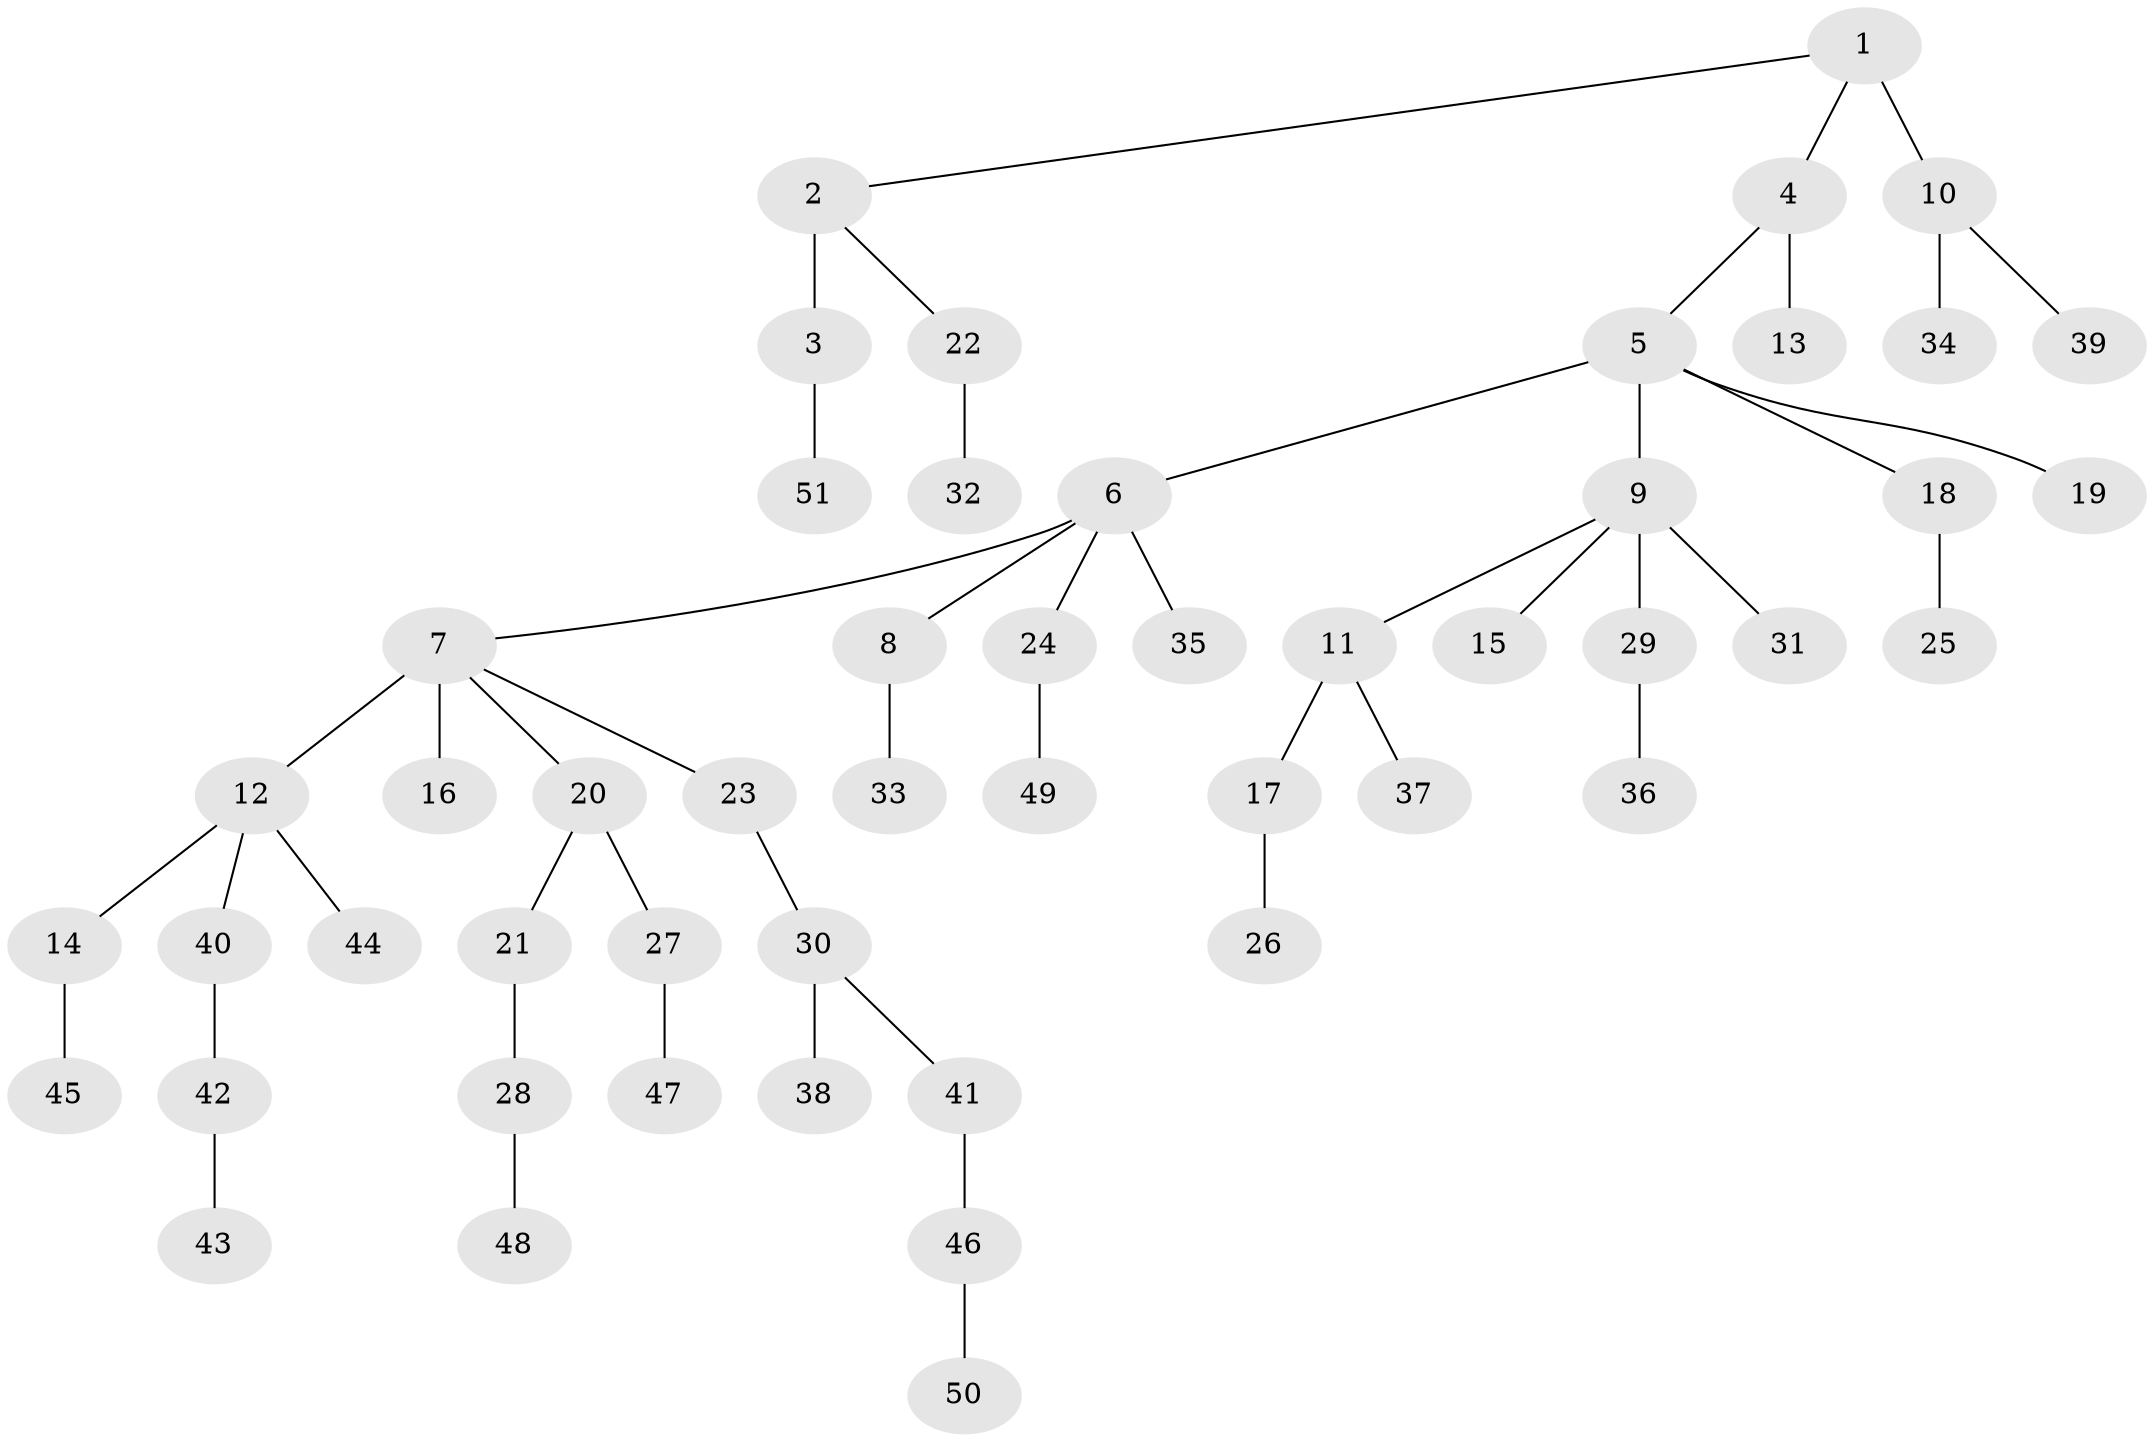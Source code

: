 // original degree distribution, {3: 0.11764705882352941, 2: 0.23529411764705882, 6: 0.0392156862745098, 5: 0.049019607843137254, 7: 0.00980392156862745, 1: 0.5294117647058824, 4: 0.0196078431372549}
// Generated by graph-tools (version 1.1) at 2025/36/03/09/25 02:36:59]
// undirected, 51 vertices, 50 edges
graph export_dot {
graph [start="1"]
  node [color=gray90,style=filled];
  1;
  2;
  3;
  4;
  5;
  6;
  7;
  8;
  9;
  10;
  11;
  12;
  13;
  14;
  15;
  16;
  17;
  18;
  19;
  20;
  21;
  22;
  23;
  24;
  25;
  26;
  27;
  28;
  29;
  30;
  31;
  32;
  33;
  34;
  35;
  36;
  37;
  38;
  39;
  40;
  41;
  42;
  43;
  44;
  45;
  46;
  47;
  48;
  49;
  50;
  51;
  1 -- 2 [weight=1.0];
  1 -- 4 [weight=1.0];
  1 -- 10 [weight=2.0];
  2 -- 3 [weight=4.0];
  2 -- 22 [weight=1.0];
  3 -- 51 [weight=1.0];
  4 -- 5 [weight=1.0];
  4 -- 13 [weight=3.0];
  5 -- 6 [weight=1.0];
  5 -- 9 [weight=1.0];
  5 -- 18 [weight=1.0];
  5 -- 19 [weight=1.0];
  6 -- 7 [weight=1.0];
  6 -- 8 [weight=1.0];
  6 -- 24 [weight=1.0];
  6 -- 35 [weight=1.0];
  7 -- 12 [weight=1.0];
  7 -- 16 [weight=4.0];
  7 -- 20 [weight=1.0];
  7 -- 23 [weight=1.0];
  8 -- 33 [weight=1.0];
  9 -- 11 [weight=1.0];
  9 -- 15 [weight=1.0];
  9 -- 29 [weight=1.0];
  9 -- 31 [weight=2.0];
  10 -- 34 [weight=1.0];
  10 -- 39 [weight=1.0];
  11 -- 17 [weight=1.0];
  11 -- 37 [weight=1.0];
  12 -- 14 [weight=1.0];
  12 -- 40 [weight=1.0];
  12 -- 44 [weight=1.0];
  14 -- 45 [weight=1.0];
  17 -- 26 [weight=2.0];
  18 -- 25 [weight=4.0];
  20 -- 21 [weight=1.0];
  20 -- 27 [weight=1.0];
  21 -- 28 [weight=1.0];
  22 -- 32 [weight=2.0];
  23 -- 30 [weight=1.0];
  24 -- 49 [weight=1.0];
  27 -- 47 [weight=1.0];
  28 -- 48 [weight=1.0];
  29 -- 36 [weight=1.0];
  30 -- 38 [weight=1.0];
  30 -- 41 [weight=1.0];
  40 -- 42 [weight=1.0];
  41 -- 46 [weight=1.0];
  42 -- 43 [weight=2.0];
  46 -- 50 [weight=1.0];
}
